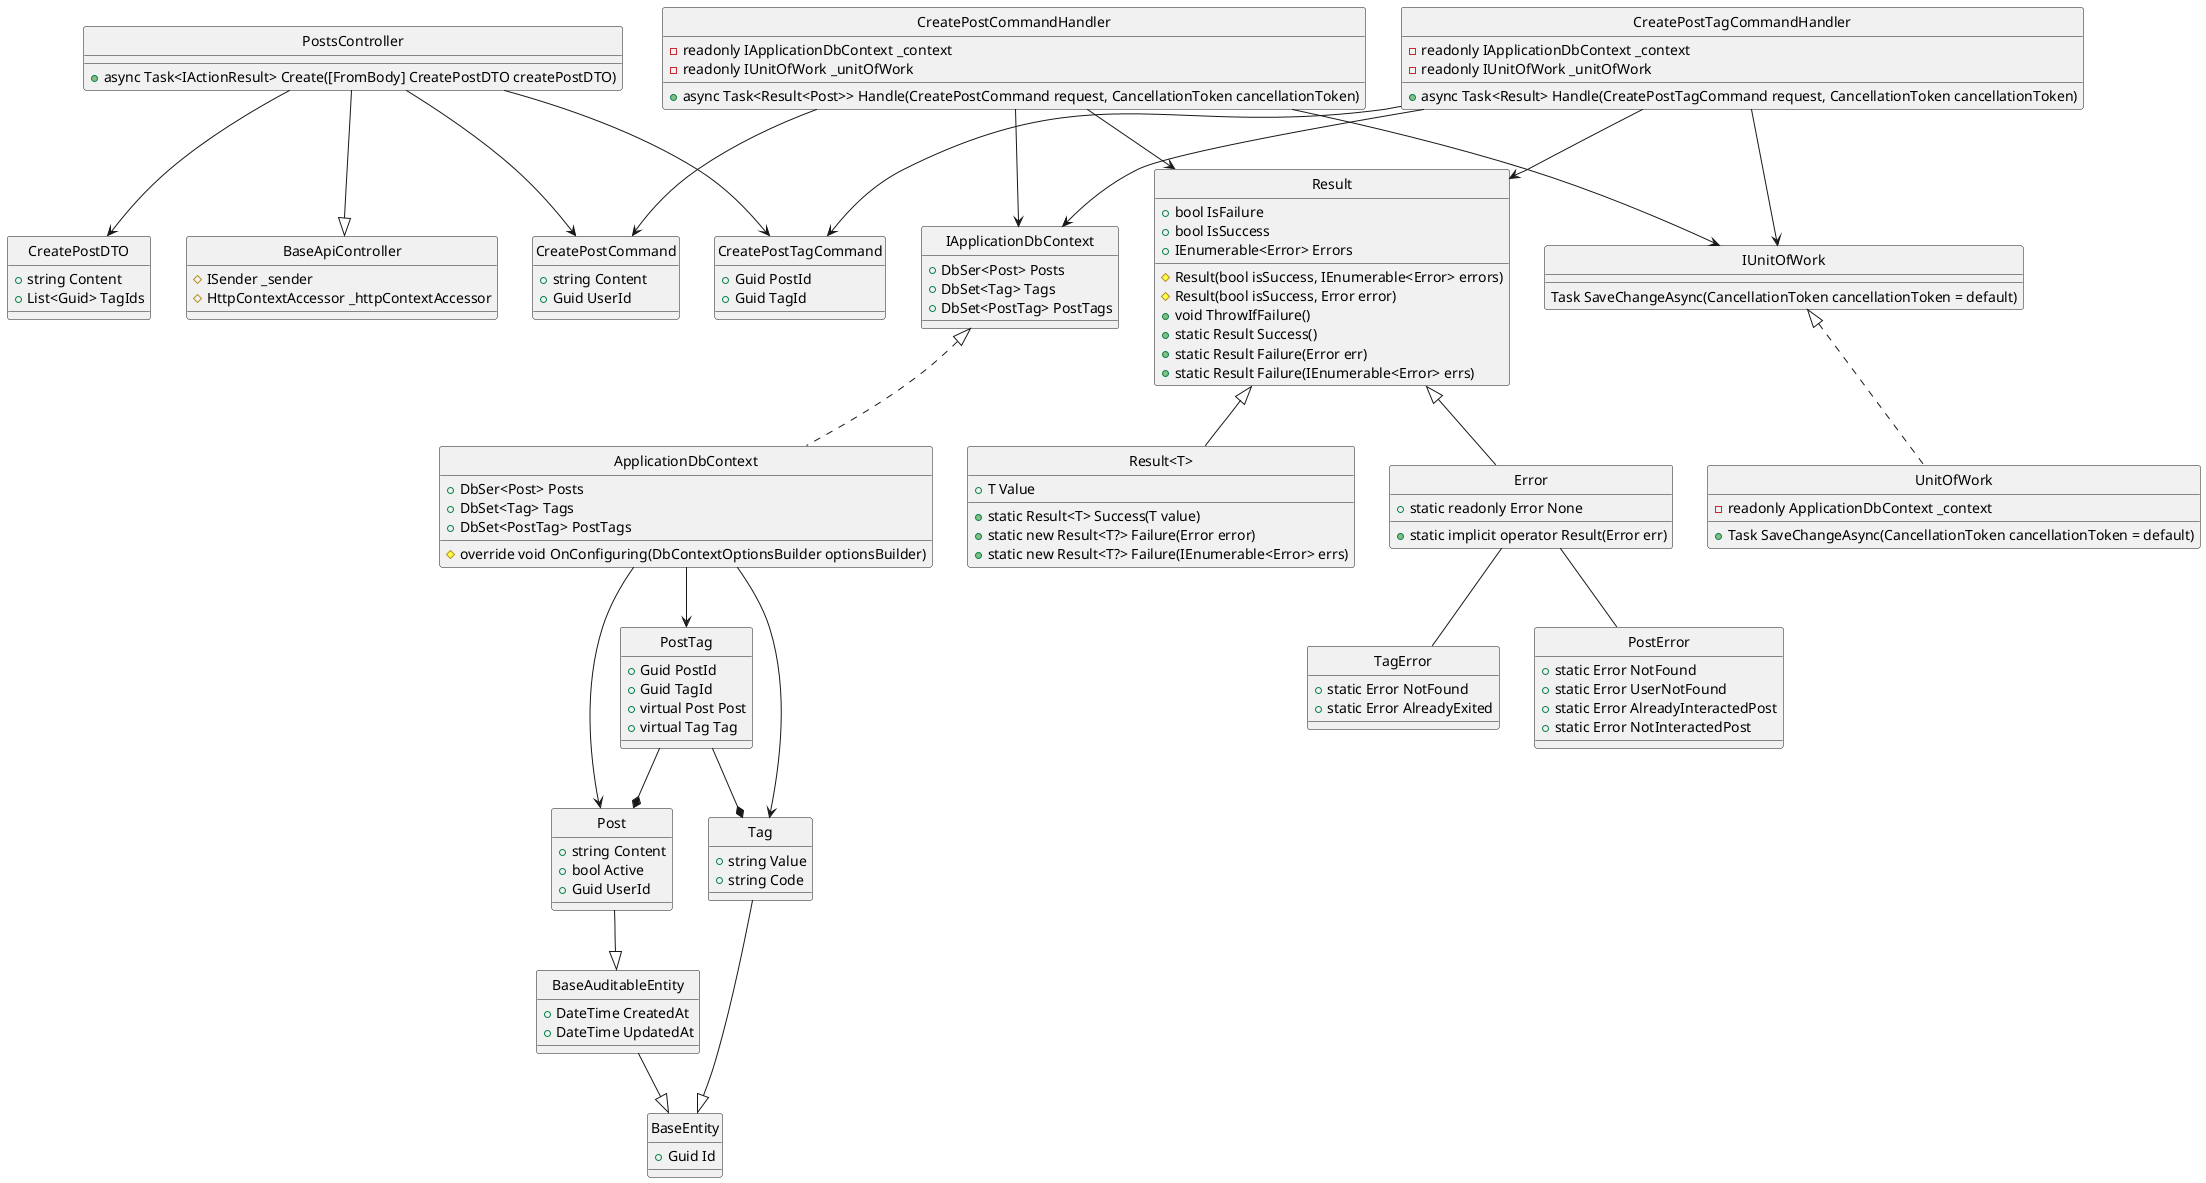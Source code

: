 @startuml 
hide circle

class BaseApiController {
    #ISender _sender
    #HttpContextAccessor _httpContextAccessor
}

class PostsController {
    +async Task<IActionResult> Create([FromBody] CreatePostDTO createPostDTO)
}

class CreatePostCommand {
    +string Content
    +Guid UserId
}

class CreatePostCommandHandler {
    -readonly IApplicationDbContext _context
    -readonly IUnitOfWork _unitOfWork
    +async Task<Result<Post>> Handle(CreatePostCommand request, CancellationToken cancellationToken)
}

class CreatePostTagCommand {
    +Guid PostId
    +Guid TagId
}

class CreatePostTagCommandHandler {
    -readonly IApplicationDbContext _context
    -readonly IUnitOfWork _unitOfWork
    +async Task<Result> Handle(CreatePostTagCommand request, CancellationToken cancellationToken)
}

class IApplicationDbContext {
    +DbSer<Post> Posts
    +DbSet<Tag> Tags
    +DbSet<PostTag> PostTags
}

class ApplicationDbContext {
    +DbSer<Post> Posts
    +DbSet<Tag> Tags
    +DbSet<PostTag> PostTags
    #override void OnConfiguring(DbContextOptionsBuilder optionsBuilder)
}

class Result {
    +bool IsFailure
    +bool IsSuccess
    +IEnumerable<Error> Errors
    #Result(bool isSuccess, IEnumerable<Error> errors)
    #Result(bool isSuccess, Error error)
    +void ThrowIfFailure()
    +static Result Success()
    +static Result Failure(Error err)
    +static Result Failure(IEnumerable<Error> errs)
}

class "Result<T>" {
    +T Value
    +static Result<T> Success(T value)
    +static new Result<T?> Failure(Error error)
    +static new Result<T?> Failure(IEnumerable<Error> errs)
}

class Error {
    +static readonly Error None
    +static implicit operator Result(Error err)
}

class IUnitOfWork {
    Task SaveChangeAsync(CancellationToken cancellationToken = default)
}

class UnitOfWork {
    -readonly ApplicationDbContext _context
    +Task SaveChangeAsync(CancellationToken cancellationToken = default)
}

class TagError {
    +static Error NotFound
    +static Error AlreadyExited
}
class PostError {
    +static Error NotFound
    +static Error UserNotFound
    +static Error AlreadyInteractedPost
    +static Error NotInteractedPost
}

class CreatePostDTO {
    +string Content
    +List<Guid> TagIds
}

class BaseEntity {
    +Guid Id
}

class BaseAuditableEntity{
    +DateTime CreatedAt
    +DateTime UpdatedAt
}

class Tag {
    +string Value
    +string Code
}

class Post {
    +string Content
    +bool Active
    +Guid UserId
}

class PostTag {
    +Guid PostId
    +Guid TagId 
    +virtual Post Post
    +virtual Tag Tag
}

PostsController --|> BaseApiController
PostsController --> CreatePostCommand
PostsController --> CreatePostDTO
PostsController --> CreatePostTagCommand
CreatePostTagCommandHandler --> CreatePostTagCommand
CreatePostTagCommandHandler --> Result
CreatePostTagCommandHandler --> IUnitOfWork
CreatePostTagCommandHandler --> IApplicationDbContext
CreatePostCommandHandler --> CreatePostCommand
CreatePostCommandHandler --> Result
CreatePostCommandHandler --> IUnitOfWork
CreatePostCommandHandler --> IApplicationDbContext
IUnitOfWork <|.. UnitOfWork
IApplicationDbContext <|.. ApplicationDbContext
Result <|-- Error
Result <|-- "Result<T>"
Error -- TagError
Error -- PostError
ApplicationDbContext --> Tag
ApplicationDbContext --> Post
ApplicationDbContext --> PostTag
Tag --|> BaseEntity
Post --|> BaseAuditableEntity
BaseAuditableEntity --|> BaseEntity
PostTag --* Post
PostTag --* Tag
@enduml